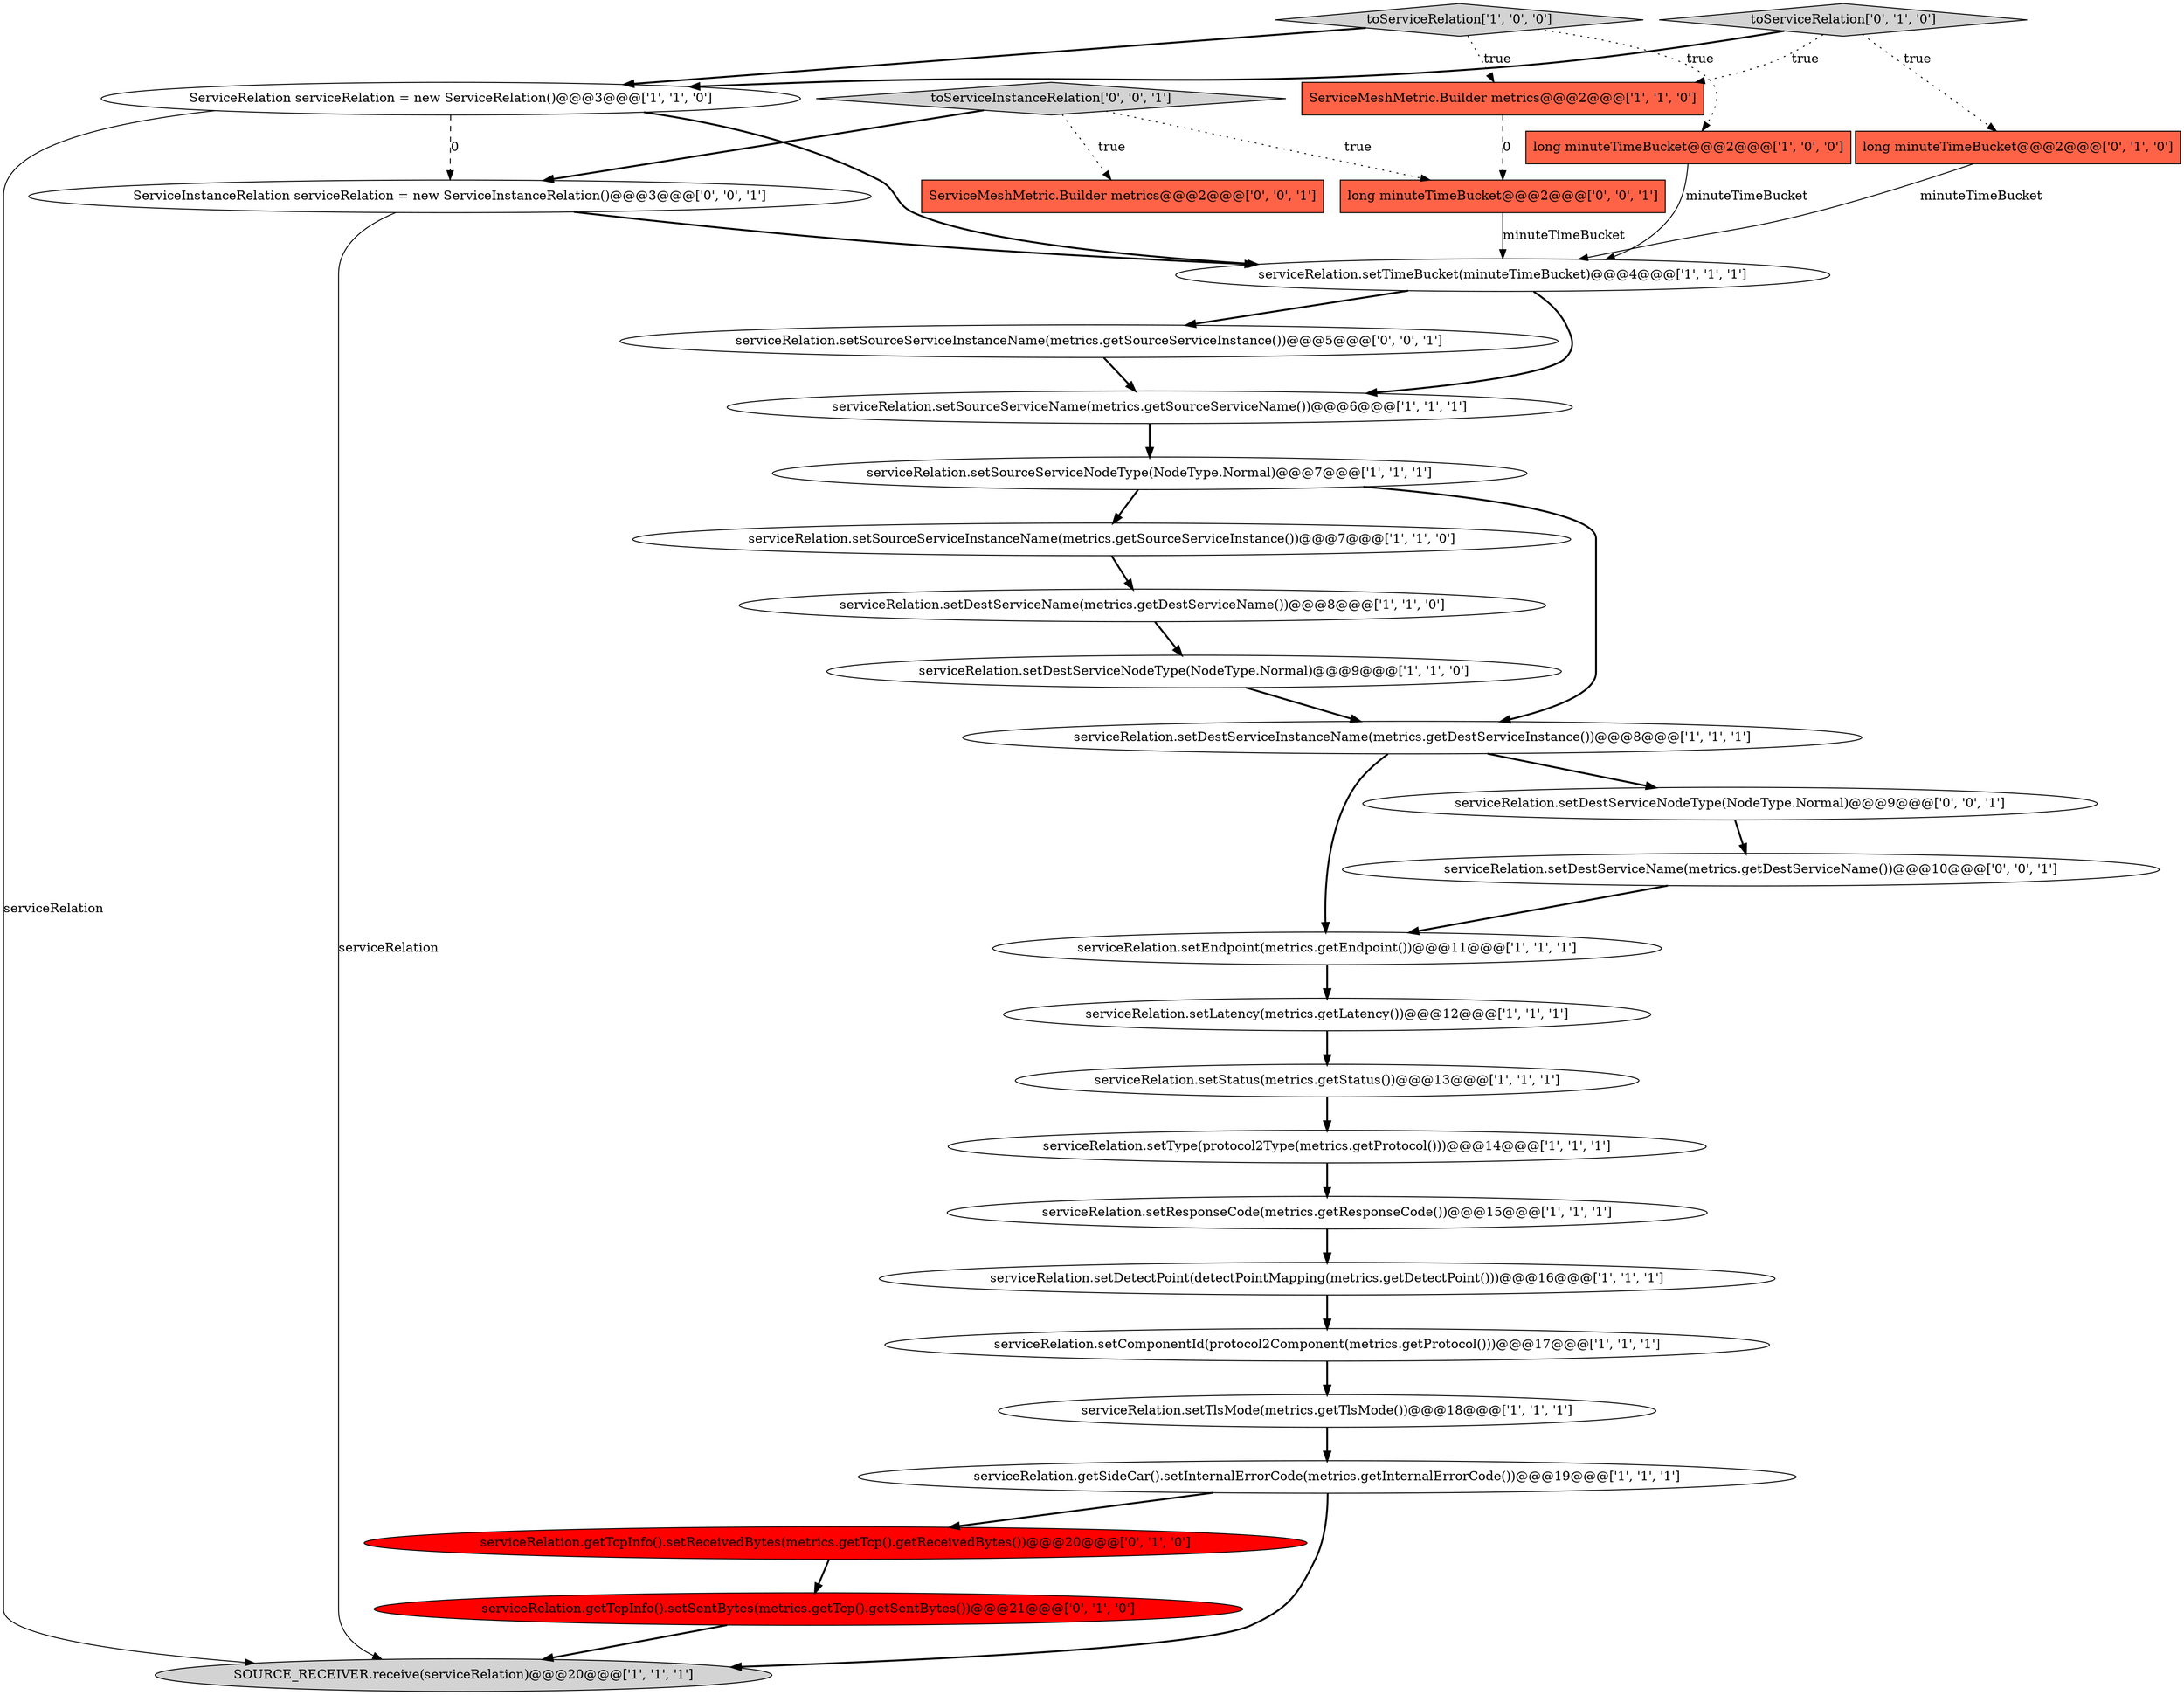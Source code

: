 digraph {
18 [style = filled, label = "serviceRelation.setSourceServiceNodeType(NodeType.Normal)@@@7@@@['1', '1', '1']", fillcolor = white, shape = ellipse image = "AAA0AAABBB1BBB"];
21 [style = filled, label = "long minuteTimeBucket@@@2@@@['0', '1', '0']", fillcolor = tomato, shape = box image = "AAA0AAABBB2BBB"];
29 [style = filled, label = "serviceRelation.setSourceServiceInstanceName(metrics.getSourceServiceInstance())@@@5@@@['0', '0', '1']", fillcolor = white, shape = ellipse image = "AAA0AAABBB3BBB"];
25 [style = filled, label = "ServiceMeshMetric.Builder metrics@@@2@@@['0', '0', '1']", fillcolor = tomato, shape = box image = "AAA0AAABBB3BBB"];
19 [style = filled, label = "serviceRelation.setDetectPoint(detectPointMapping(metrics.getDetectPoint()))@@@16@@@['1', '1', '1']", fillcolor = white, shape = ellipse image = "AAA0AAABBB1BBB"];
11 [style = filled, label = "ServiceRelation serviceRelation = new ServiceRelation()@@@3@@@['1', '1', '0']", fillcolor = white, shape = ellipse image = "AAA0AAABBB1BBB"];
22 [style = filled, label = "serviceRelation.getTcpInfo().setSentBytes(metrics.getTcp().getSentBytes())@@@21@@@['0', '1', '0']", fillcolor = red, shape = ellipse image = "AAA1AAABBB2BBB"];
27 [style = filled, label = "ServiceInstanceRelation serviceRelation = new ServiceInstanceRelation()@@@3@@@['0', '0', '1']", fillcolor = white, shape = ellipse image = "AAA0AAABBB3BBB"];
4 [style = filled, label = "long minuteTimeBucket@@@2@@@['1', '0', '0']", fillcolor = tomato, shape = box image = "AAA0AAABBB1BBB"];
23 [style = filled, label = "serviceRelation.getTcpInfo().setReceivedBytes(metrics.getTcp().getReceivedBytes())@@@20@@@['0', '1', '0']", fillcolor = red, shape = ellipse image = "AAA1AAABBB2BBB"];
20 [style = filled, label = "serviceRelation.setTimeBucket(minuteTimeBucket)@@@4@@@['1', '1', '1']", fillcolor = white, shape = ellipse image = "AAA0AAABBB1BBB"];
26 [style = filled, label = "serviceRelation.setDestServiceName(metrics.getDestServiceName())@@@10@@@['0', '0', '1']", fillcolor = white, shape = ellipse image = "AAA0AAABBB3BBB"];
30 [style = filled, label = "long minuteTimeBucket@@@2@@@['0', '0', '1']", fillcolor = tomato, shape = box image = "AAA0AAABBB3BBB"];
2 [style = filled, label = "serviceRelation.setLatency(metrics.getLatency())@@@12@@@['1', '1', '1']", fillcolor = white, shape = ellipse image = "AAA0AAABBB1BBB"];
1 [style = filled, label = "serviceRelation.setSourceServiceInstanceName(metrics.getSourceServiceInstance())@@@7@@@['1', '1', '0']", fillcolor = white, shape = ellipse image = "AAA0AAABBB1BBB"];
24 [style = filled, label = "toServiceRelation['0', '1', '0']", fillcolor = lightgray, shape = diamond image = "AAA0AAABBB2BBB"];
8 [style = filled, label = "serviceRelation.setDestServiceName(metrics.getDestServiceName())@@@8@@@['1', '1', '0']", fillcolor = white, shape = ellipse image = "AAA0AAABBB1BBB"];
9 [style = filled, label = "ServiceMeshMetric.Builder metrics@@@2@@@['1', '1', '0']", fillcolor = tomato, shape = box image = "AAA0AAABBB1BBB"];
14 [style = filled, label = "toServiceRelation['1', '0', '0']", fillcolor = lightgray, shape = diamond image = "AAA0AAABBB1BBB"];
15 [style = filled, label = "serviceRelation.setSourceServiceName(metrics.getSourceServiceName())@@@6@@@['1', '1', '1']", fillcolor = white, shape = ellipse image = "AAA0AAABBB1BBB"];
5 [style = filled, label = "serviceRelation.setDestServiceInstanceName(metrics.getDestServiceInstance())@@@8@@@['1', '1', '1']", fillcolor = white, shape = ellipse image = "AAA0AAABBB1BBB"];
13 [style = filled, label = "serviceRelation.setDestServiceNodeType(NodeType.Normal)@@@9@@@['1', '1', '0']", fillcolor = white, shape = ellipse image = "AAA0AAABBB1BBB"];
12 [style = filled, label = "serviceRelation.setTlsMode(metrics.getTlsMode())@@@18@@@['1', '1', '1']", fillcolor = white, shape = ellipse image = "AAA0AAABBB1BBB"];
7 [style = filled, label = "serviceRelation.getSideCar().setInternalErrorCode(metrics.getInternalErrorCode())@@@19@@@['1', '1', '1']", fillcolor = white, shape = ellipse image = "AAA0AAABBB1BBB"];
17 [style = filled, label = "SOURCE_RECEIVER.receive(serviceRelation)@@@20@@@['1', '1', '1']", fillcolor = lightgray, shape = ellipse image = "AAA0AAABBB1BBB"];
3 [style = filled, label = "serviceRelation.setStatus(metrics.getStatus())@@@13@@@['1', '1', '1']", fillcolor = white, shape = ellipse image = "AAA0AAABBB1BBB"];
16 [style = filled, label = "serviceRelation.setResponseCode(metrics.getResponseCode())@@@15@@@['1', '1', '1']", fillcolor = white, shape = ellipse image = "AAA0AAABBB1BBB"];
0 [style = filled, label = "serviceRelation.setEndpoint(metrics.getEndpoint())@@@11@@@['1', '1', '1']", fillcolor = white, shape = ellipse image = "AAA0AAABBB1BBB"];
10 [style = filled, label = "serviceRelation.setType(protocol2Type(metrics.getProtocol()))@@@14@@@['1', '1', '1']", fillcolor = white, shape = ellipse image = "AAA0AAABBB1BBB"];
28 [style = filled, label = "toServiceInstanceRelation['0', '0', '1']", fillcolor = lightgray, shape = diamond image = "AAA0AAABBB3BBB"];
31 [style = filled, label = "serviceRelation.setDestServiceNodeType(NodeType.Normal)@@@9@@@['0', '0', '1']", fillcolor = white, shape = ellipse image = "AAA0AAABBB3BBB"];
6 [style = filled, label = "serviceRelation.setComponentId(protocol2Component(metrics.getProtocol()))@@@17@@@['1', '1', '1']", fillcolor = white, shape = ellipse image = "AAA0AAABBB1BBB"];
11->20 [style = bold, label=""];
29->15 [style = bold, label=""];
11->17 [style = solid, label="serviceRelation"];
1->8 [style = bold, label=""];
7->17 [style = bold, label=""];
20->29 [style = bold, label=""];
2->3 [style = bold, label=""];
28->25 [style = dotted, label="true"];
0->2 [style = bold, label=""];
24->9 [style = dotted, label="true"];
4->20 [style = solid, label="minuteTimeBucket"];
16->19 [style = bold, label=""];
19->6 [style = bold, label=""];
15->18 [style = bold, label=""];
12->7 [style = bold, label=""];
3->10 [style = bold, label=""];
28->30 [style = dotted, label="true"];
31->26 [style = bold, label=""];
26->0 [style = bold, label=""];
23->22 [style = bold, label=""];
27->17 [style = solid, label="serviceRelation"];
10->16 [style = bold, label=""];
18->1 [style = bold, label=""];
5->0 [style = bold, label=""];
5->31 [style = bold, label=""];
21->20 [style = solid, label="minuteTimeBucket"];
24->11 [style = bold, label=""];
18->5 [style = bold, label=""];
7->23 [style = bold, label=""];
13->5 [style = bold, label=""];
22->17 [style = bold, label=""];
14->9 [style = dotted, label="true"];
28->27 [style = bold, label=""];
11->27 [style = dashed, label="0"];
14->4 [style = dotted, label="true"];
24->21 [style = dotted, label="true"];
20->15 [style = bold, label=""];
14->11 [style = bold, label=""];
30->20 [style = solid, label="minuteTimeBucket"];
27->20 [style = bold, label=""];
9->30 [style = dashed, label="0"];
8->13 [style = bold, label=""];
6->12 [style = bold, label=""];
}

